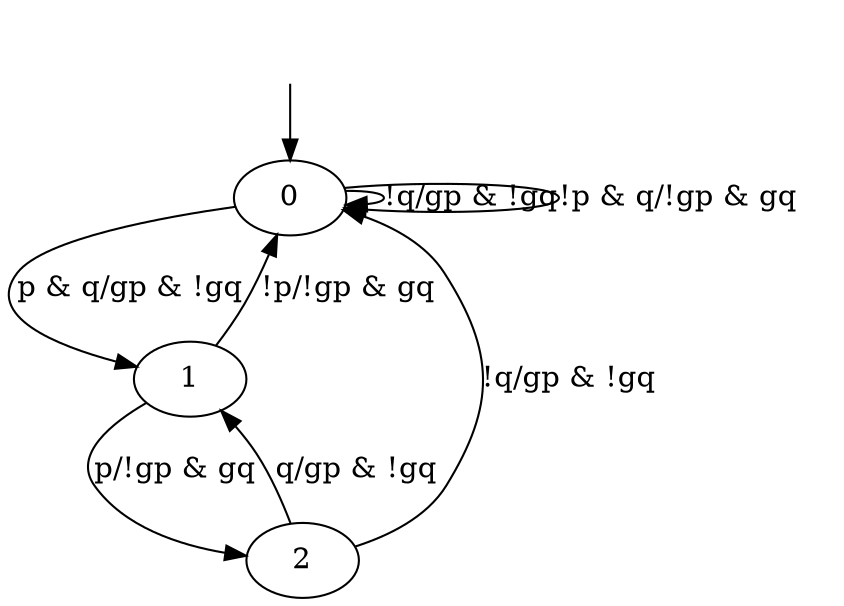digraph Model_742 {
0 [label="0"];
1 [label="1"];
2 [label="2"];
0 -> 0  [label="!q/gp & !gq"];
0 -> 0  [label="!p & q/!gp & gq"];
0 -> 1  [label="p & q/gp & !gq"];
1 -> 2  [label="p/!gp & gq"];
1 -> 0  [label="!p/!gp & gq"];
2 -> 0  [label="!q/gp & !gq"];
2 -> 1  [label="q/gp & !gq"];
__start0 [label="", shape=none];
__start0 -> 0  [label=""];
}
